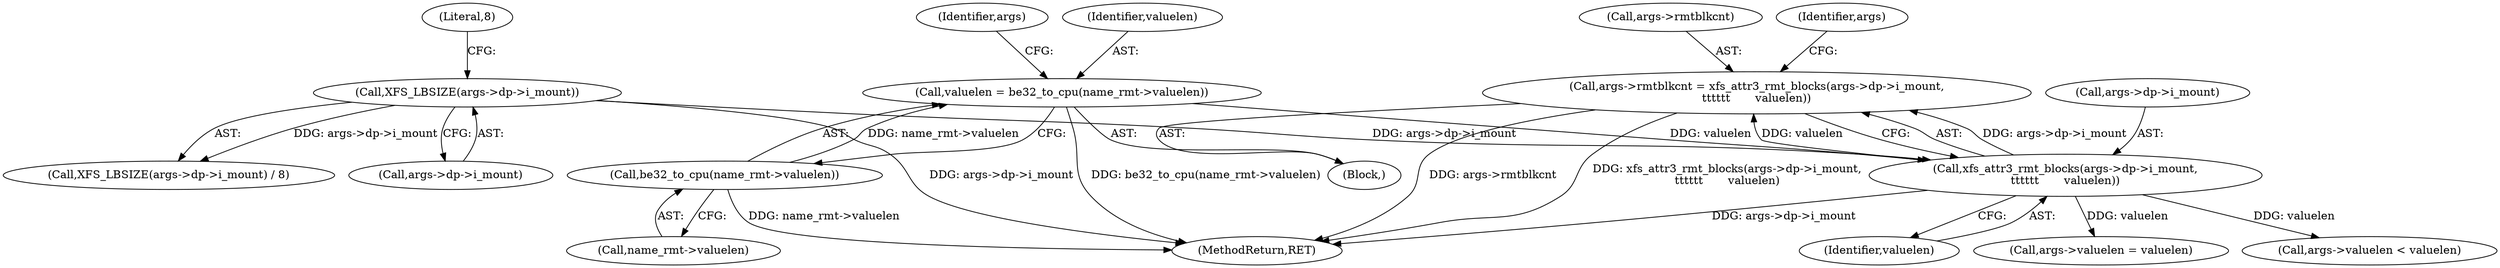 digraph "0_linux_8275cdd0e7ac550dcce2b3ef6d2fb3b808c1ae59_5@pointer" {
"1000281" [label="(Call,args->rmtblkcnt = xfs_attr3_rmt_blocks(args->dp->i_mount,\n\t\t\t\t\t\t       valuelen))"];
"1000285" [label="(Call,xfs_attr3_rmt_blocks(args->dp->i_mount,\n\t\t\t\t\t\t       valuelen))"];
"1000125" [label="(Call,XFS_LBSIZE(args->dp->i_mount))"];
"1000267" [label="(Call,valuelen = be32_to_cpu(name_rmt->valuelen))"];
"1000269" [label="(Call,be32_to_cpu(name_rmt->valuelen))"];
"1000281" [label="(Call,args->rmtblkcnt = xfs_attr3_rmt_blocks(args->dp->i_mount,\n\t\t\t\t\t\t       valuelen))"];
"1000295" [label="(Identifier,args)"];
"1000238" [label="(Block,)"];
"1000286" [label="(Call,args->dp->i_mount)"];
"1000299" [label="(Call,args->valuelen = valuelen)"];
"1000125" [label="(Call,XFS_LBSIZE(args->dp->i_mount))"];
"1000328" [label="(MethodReturn,RET)"];
"1000267" [label="(Call,valuelen = be32_to_cpu(name_rmt->valuelen))"];
"1000124" [label="(Call,XFS_LBSIZE(args->dp->i_mount) / 8)"];
"1000268" [label="(Identifier,valuelen)"];
"1000275" [label="(Identifier,args)"];
"1000307" [label="(Call,args->valuelen < valuelen)"];
"1000285" [label="(Call,xfs_attr3_rmt_blocks(args->dp->i_mount,\n\t\t\t\t\t\t       valuelen))"];
"1000291" [label="(Identifier,valuelen)"];
"1000131" [label="(Literal,8)"];
"1000269" [label="(Call,be32_to_cpu(name_rmt->valuelen))"];
"1000270" [label="(Call,name_rmt->valuelen)"];
"1000282" [label="(Call,args->rmtblkcnt)"];
"1000126" [label="(Call,args->dp->i_mount)"];
"1000281" -> "1000238"  [label="AST: "];
"1000281" -> "1000285"  [label="CFG: "];
"1000282" -> "1000281"  [label="AST: "];
"1000285" -> "1000281"  [label="AST: "];
"1000295" -> "1000281"  [label="CFG: "];
"1000281" -> "1000328"  [label="DDG: xfs_attr3_rmt_blocks(args->dp->i_mount,\n\t\t\t\t\t\t       valuelen)"];
"1000281" -> "1000328"  [label="DDG: args->rmtblkcnt"];
"1000285" -> "1000281"  [label="DDG: args->dp->i_mount"];
"1000285" -> "1000281"  [label="DDG: valuelen"];
"1000285" -> "1000291"  [label="CFG: "];
"1000286" -> "1000285"  [label="AST: "];
"1000291" -> "1000285"  [label="AST: "];
"1000285" -> "1000328"  [label="DDG: args->dp->i_mount"];
"1000125" -> "1000285"  [label="DDG: args->dp->i_mount"];
"1000267" -> "1000285"  [label="DDG: valuelen"];
"1000285" -> "1000299"  [label="DDG: valuelen"];
"1000285" -> "1000307"  [label="DDG: valuelen"];
"1000125" -> "1000124"  [label="AST: "];
"1000125" -> "1000126"  [label="CFG: "];
"1000126" -> "1000125"  [label="AST: "];
"1000131" -> "1000125"  [label="CFG: "];
"1000125" -> "1000328"  [label="DDG: args->dp->i_mount"];
"1000125" -> "1000124"  [label="DDG: args->dp->i_mount"];
"1000267" -> "1000238"  [label="AST: "];
"1000267" -> "1000269"  [label="CFG: "];
"1000268" -> "1000267"  [label="AST: "];
"1000269" -> "1000267"  [label="AST: "];
"1000275" -> "1000267"  [label="CFG: "];
"1000267" -> "1000328"  [label="DDG: be32_to_cpu(name_rmt->valuelen)"];
"1000269" -> "1000267"  [label="DDG: name_rmt->valuelen"];
"1000269" -> "1000270"  [label="CFG: "];
"1000270" -> "1000269"  [label="AST: "];
"1000269" -> "1000328"  [label="DDG: name_rmt->valuelen"];
}
